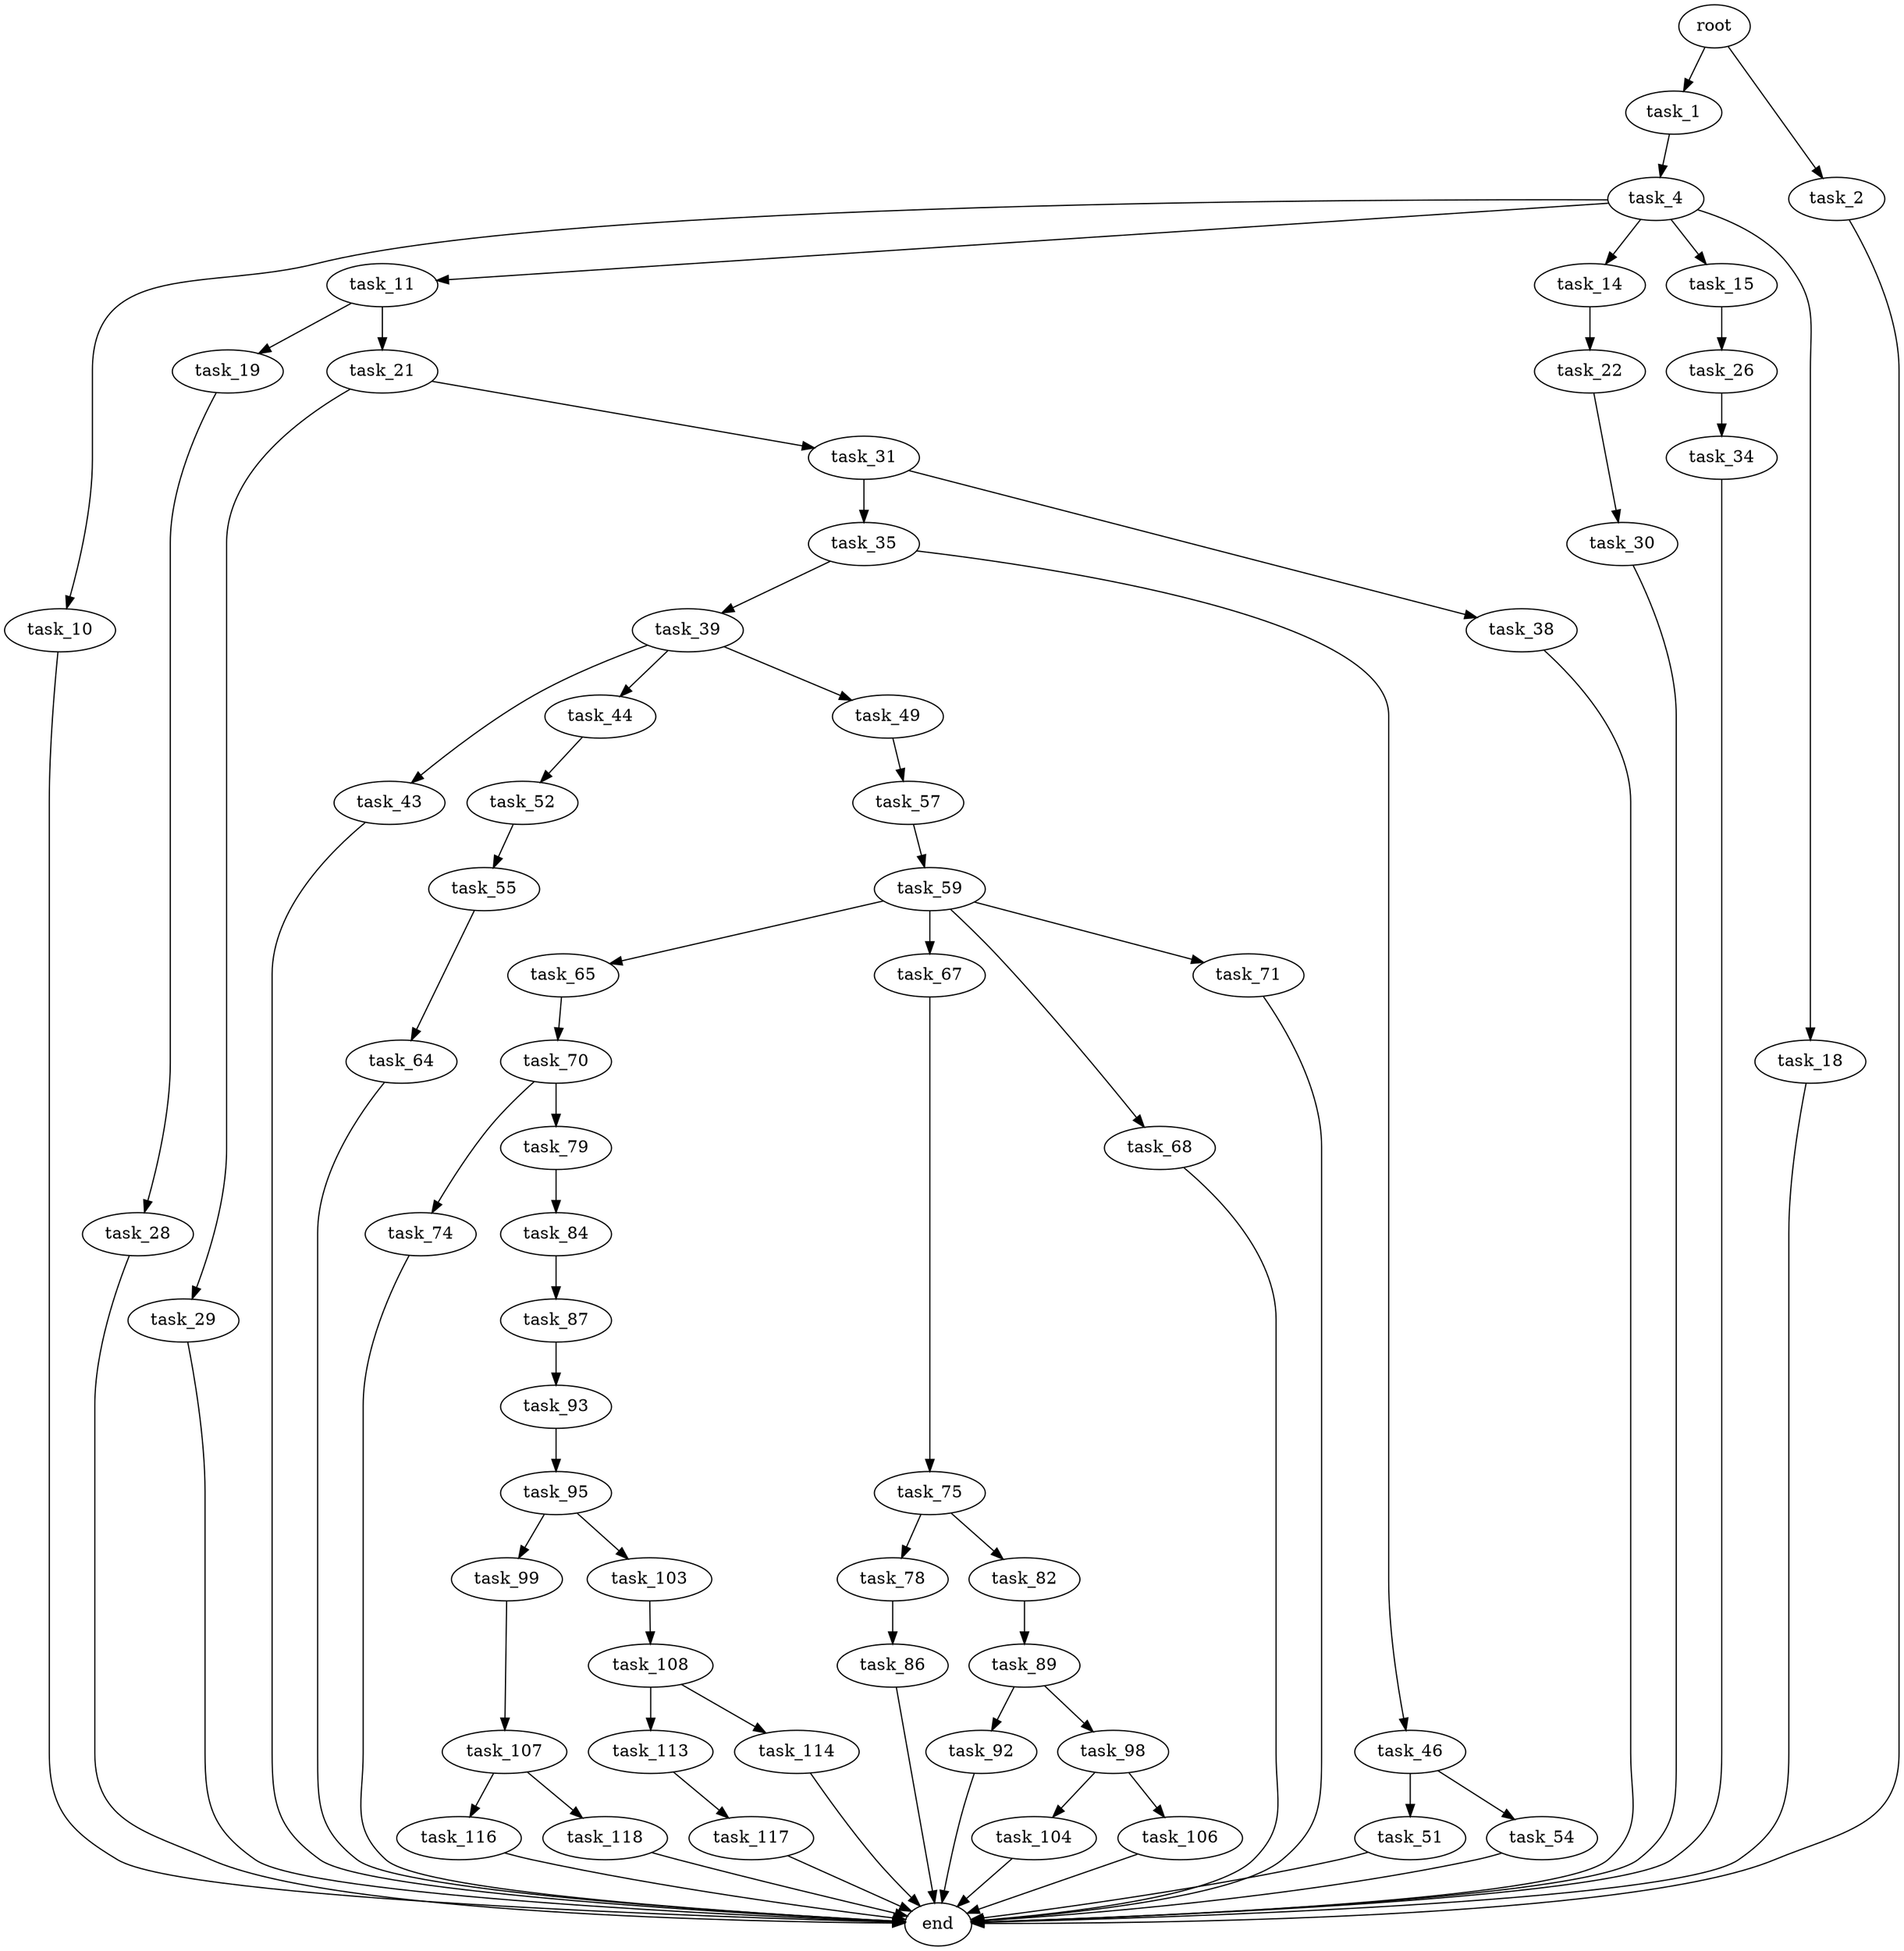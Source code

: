 digraph G {
  root [size="0.000000"];
  task_1 [size="4096987991.000000"];
  task_2 [size="549755813888.000000"];
  task_4 [size="5147889881.000000"];
  task_10 [size="343178774021.000000"];
  task_11 [size="25652937594.000000"];
  task_14 [size="13832367031.000000"];
  task_15 [size="11670713780.000000"];
  task_18 [size="418261701068.000000"];
  task_19 [size="549755813888.000000"];
  task_21 [size="368293445632.000000"];
  task_22 [size="485161842159.000000"];
  task_26 [size="4375131105.000000"];
  task_28 [size="153882811008.000000"];
  task_29 [size="4367956911.000000"];
  task_30 [size="549755813888.000000"];
  task_31 [size="26679952023.000000"];
  task_34 [size="1073741824000.000000"];
  task_35 [size="1073741824000.000000"];
  task_38 [size="231928233984.000000"];
  task_39 [size="134217728000.000000"];
  task_43 [size="111209728032.000000"];
  task_44 [size="28004664304.000000"];
  task_46 [size="549755813888.000000"];
  task_49 [size="782757789696.000000"];
  task_51 [size="7324175499.000000"];
  task_52 [size="11057572575.000000"];
  task_54 [size="368293445632.000000"];
  task_55 [size="28991029248.000000"];
  task_57 [size="19753322602.000000"];
  task_59 [size="1073741824000.000000"];
  task_64 [size="1073741824000.000000"];
  task_65 [size="231928233984.000000"];
  task_67 [size="227427515170.000000"];
  task_68 [size="7768227220.000000"];
  task_70 [size="6160229268.000000"];
  task_71 [size="28724306517.000000"];
  task_74 [size="34709227900.000000"];
  task_75 [size="1505739336.000000"];
  task_78 [size="439686342064.000000"];
  task_79 [size="593926227070.000000"];
  task_82 [size="7531462961.000000"];
  task_84 [size="549755813888.000000"];
  task_86 [size="16031609775.000000"];
  task_87 [size="11735299007.000000"];
  task_89 [size="9318215087.000000"];
  task_92 [size="368293445632.000000"];
  task_93 [size="314448560768.000000"];
  task_95 [size="60813069913.000000"];
  task_98 [size="8589934592.000000"];
  task_99 [size="549755813888.000000"];
  task_103 [size="25554993769.000000"];
  task_104 [size="841261439.000000"];
  task_106 [size="152828217060.000000"];
  task_107 [size="368293445632.000000"];
  task_108 [size="33221463290.000000"];
  task_113 [size="1073741824000.000000"];
  task_114 [size="29906730966.000000"];
  task_116 [size="14726764988.000000"];
  task_117 [size="4462053924.000000"];
  task_118 [size="37180310805.000000"];
  end [size="0.000000"];

  root -> task_1 [size="1.000000"];
  root -> task_2 [size="1.000000"];
  task_1 -> task_4 [size="134217728.000000"];
  task_2 -> end [size="1.000000"];
  task_4 -> task_10 [size="134217728.000000"];
  task_4 -> task_11 [size="134217728.000000"];
  task_4 -> task_14 [size="134217728.000000"];
  task_4 -> task_15 [size="134217728.000000"];
  task_4 -> task_18 [size="134217728.000000"];
  task_10 -> end [size="1.000000"];
  task_11 -> task_19 [size="679477248.000000"];
  task_11 -> task_21 [size="679477248.000000"];
  task_14 -> task_22 [size="838860800.000000"];
  task_15 -> task_26 [size="33554432.000000"];
  task_18 -> end [size="1.000000"];
  task_19 -> task_28 [size="536870912.000000"];
  task_21 -> task_29 [size="411041792.000000"];
  task_21 -> task_31 [size="411041792.000000"];
  task_22 -> task_30 [size="301989888.000000"];
  task_26 -> task_34 [size="209715200.000000"];
  task_28 -> end [size="1.000000"];
  task_29 -> end [size="1.000000"];
  task_30 -> end [size="1.000000"];
  task_31 -> task_35 [size="33554432.000000"];
  task_31 -> task_38 [size="33554432.000000"];
  task_34 -> end [size="1.000000"];
  task_35 -> task_39 [size="838860800.000000"];
  task_35 -> task_46 [size="838860800.000000"];
  task_38 -> end [size="1.000000"];
  task_39 -> task_43 [size="209715200.000000"];
  task_39 -> task_44 [size="209715200.000000"];
  task_39 -> task_49 [size="209715200.000000"];
  task_43 -> end [size="1.000000"];
  task_44 -> task_52 [size="838860800.000000"];
  task_46 -> task_51 [size="536870912.000000"];
  task_46 -> task_54 [size="536870912.000000"];
  task_49 -> task_57 [size="679477248.000000"];
  task_51 -> end [size="1.000000"];
  task_52 -> task_55 [size="838860800.000000"];
  task_54 -> end [size="1.000000"];
  task_55 -> task_64 [size="75497472.000000"];
  task_57 -> task_59 [size="536870912.000000"];
  task_59 -> task_65 [size="838860800.000000"];
  task_59 -> task_67 [size="838860800.000000"];
  task_59 -> task_68 [size="838860800.000000"];
  task_59 -> task_71 [size="838860800.000000"];
  task_64 -> end [size="1.000000"];
  task_65 -> task_70 [size="301989888.000000"];
  task_67 -> task_75 [size="838860800.000000"];
  task_68 -> end [size="1.000000"];
  task_70 -> task_74 [size="536870912.000000"];
  task_70 -> task_79 [size="536870912.000000"];
  task_71 -> end [size="1.000000"];
  task_74 -> end [size="1.000000"];
  task_75 -> task_78 [size="33554432.000000"];
  task_75 -> task_82 [size="33554432.000000"];
  task_78 -> task_86 [size="301989888.000000"];
  task_79 -> task_84 [size="838860800.000000"];
  task_82 -> task_89 [size="33554432.000000"];
  task_84 -> task_87 [size="536870912.000000"];
  task_86 -> end [size="1.000000"];
  task_87 -> task_93 [size="301989888.000000"];
  task_89 -> task_92 [size="679477248.000000"];
  task_89 -> task_98 [size="679477248.000000"];
  task_92 -> end [size="1.000000"];
  task_93 -> task_95 [size="301989888.000000"];
  task_95 -> task_99 [size="75497472.000000"];
  task_95 -> task_103 [size="75497472.000000"];
  task_98 -> task_104 [size="33554432.000000"];
  task_98 -> task_106 [size="33554432.000000"];
  task_99 -> task_107 [size="536870912.000000"];
  task_103 -> task_108 [size="411041792.000000"];
  task_104 -> end [size="1.000000"];
  task_106 -> end [size="1.000000"];
  task_107 -> task_116 [size="411041792.000000"];
  task_107 -> task_118 [size="411041792.000000"];
  task_108 -> task_113 [size="679477248.000000"];
  task_108 -> task_114 [size="679477248.000000"];
  task_113 -> task_117 [size="838860800.000000"];
  task_114 -> end [size="1.000000"];
  task_116 -> end [size="1.000000"];
  task_117 -> end [size="1.000000"];
  task_118 -> end [size="1.000000"];
}

